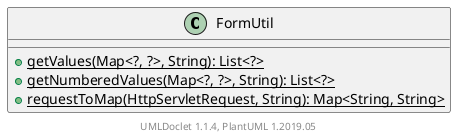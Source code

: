 @startuml

    class FormUtil [[FormUtil.html]] {
        {static} +getValues(Map<?, ?>, String): List<?>
        {static} +getNumberedValues(Map<?, ?>, String): List<?>
        {static} +requestToMap(HttpServletRequest, String): Map<String, String>
    }


    center footer UMLDoclet 1.1.4, PlantUML 1.2019.05
@enduml
